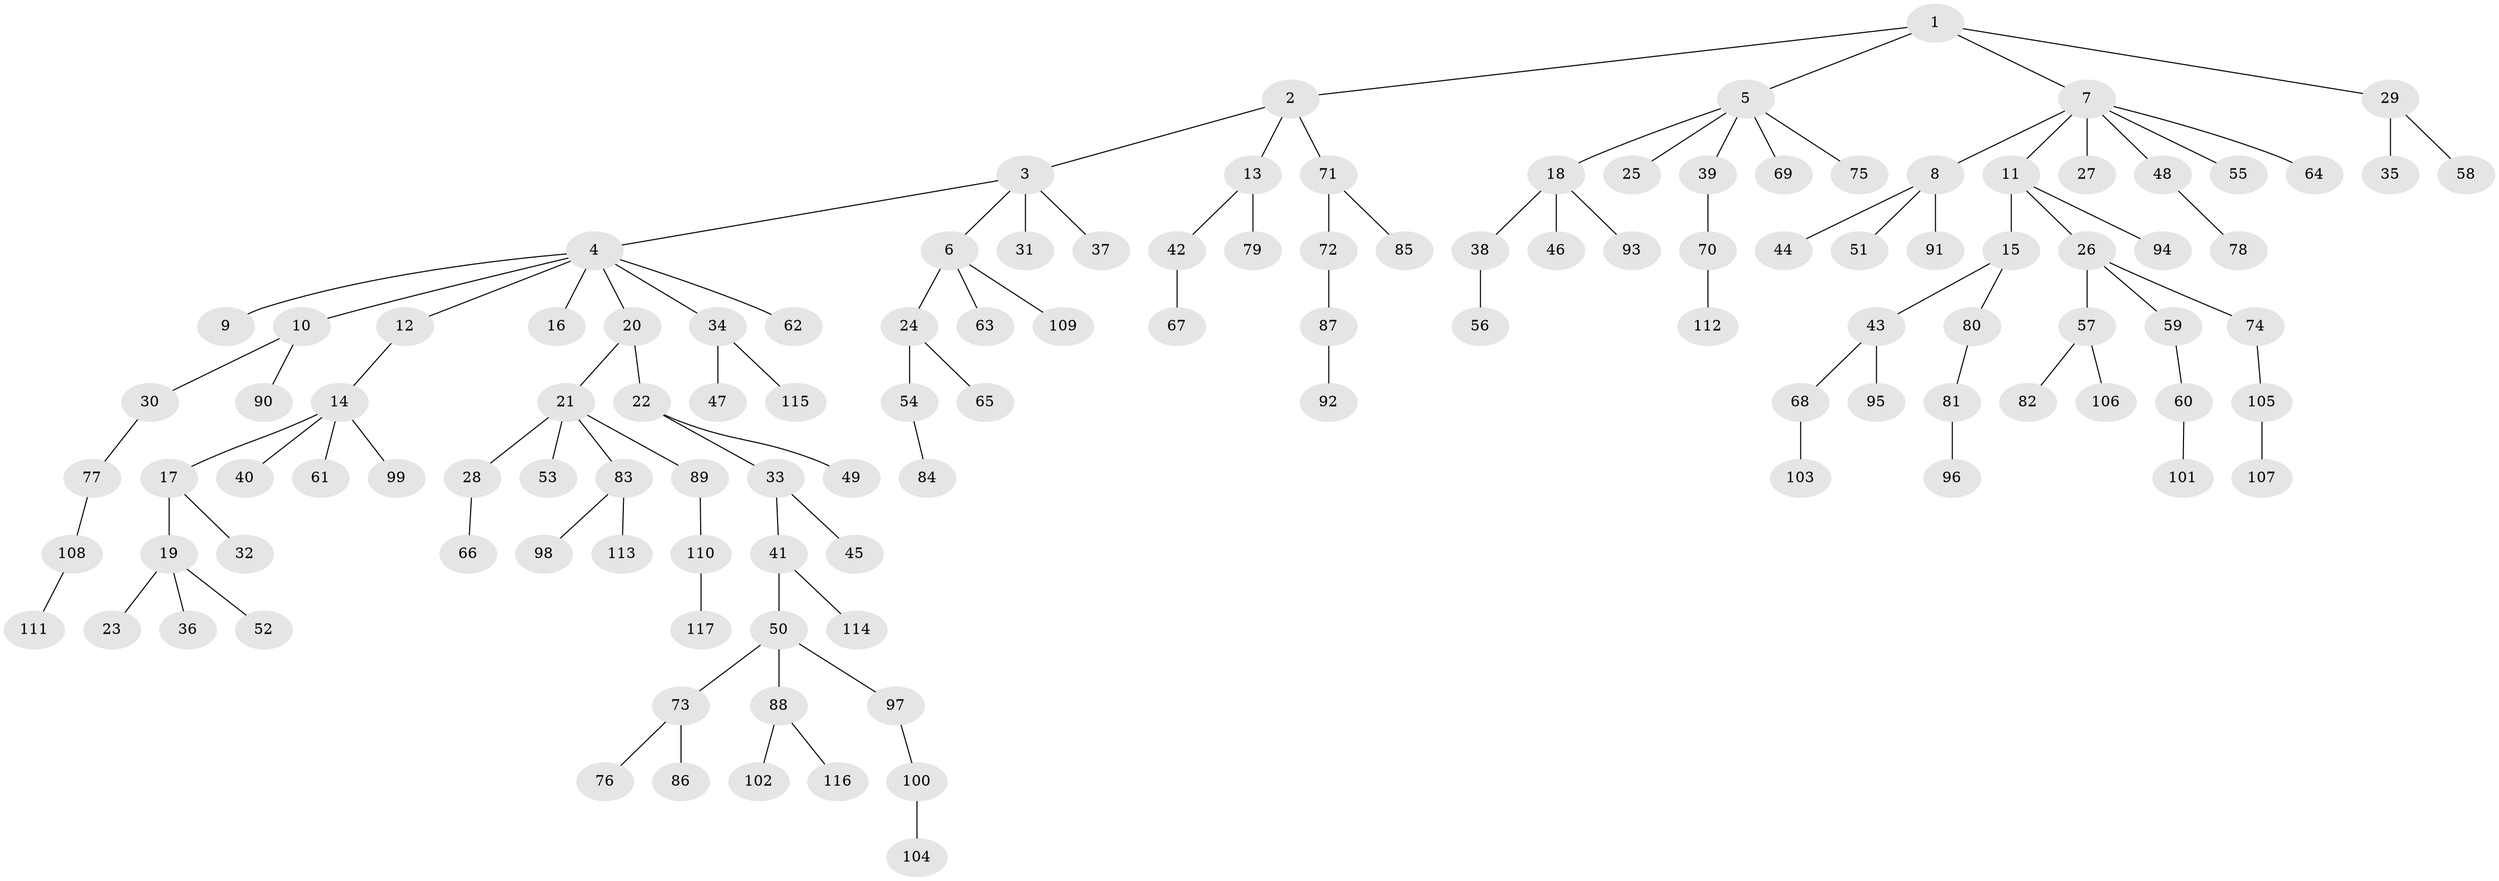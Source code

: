 // Generated by graph-tools (version 1.1) at 2025/36/03/09/25 02:36:56]
// undirected, 117 vertices, 116 edges
graph export_dot {
graph [start="1"]
  node [color=gray90,style=filled];
  1;
  2;
  3;
  4;
  5;
  6;
  7;
  8;
  9;
  10;
  11;
  12;
  13;
  14;
  15;
  16;
  17;
  18;
  19;
  20;
  21;
  22;
  23;
  24;
  25;
  26;
  27;
  28;
  29;
  30;
  31;
  32;
  33;
  34;
  35;
  36;
  37;
  38;
  39;
  40;
  41;
  42;
  43;
  44;
  45;
  46;
  47;
  48;
  49;
  50;
  51;
  52;
  53;
  54;
  55;
  56;
  57;
  58;
  59;
  60;
  61;
  62;
  63;
  64;
  65;
  66;
  67;
  68;
  69;
  70;
  71;
  72;
  73;
  74;
  75;
  76;
  77;
  78;
  79;
  80;
  81;
  82;
  83;
  84;
  85;
  86;
  87;
  88;
  89;
  90;
  91;
  92;
  93;
  94;
  95;
  96;
  97;
  98;
  99;
  100;
  101;
  102;
  103;
  104;
  105;
  106;
  107;
  108;
  109;
  110;
  111;
  112;
  113;
  114;
  115;
  116;
  117;
  1 -- 2;
  1 -- 5;
  1 -- 7;
  1 -- 29;
  2 -- 3;
  2 -- 13;
  2 -- 71;
  3 -- 4;
  3 -- 6;
  3 -- 31;
  3 -- 37;
  4 -- 9;
  4 -- 10;
  4 -- 12;
  4 -- 16;
  4 -- 20;
  4 -- 34;
  4 -- 62;
  5 -- 18;
  5 -- 25;
  5 -- 39;
  5 -- 69;
  5 -- 75;
  6 -- 24;
  6 -- 63;
  6 -- 109;
  7 -- 8;
  7 -- 11;
  7 -- 27;
  7 -- 48;
  7 -- 55;
  7 -- 64;
  8 -- 44;
  8 -- 51;
  8 -- 91;
  10 -- 30;
  10 -- 90;
  11 -- 15;
  11 -- 26;
  11 -- 94;
  12 -- 14;
  13 -- 42;
  13 -- 79;
  14 -- 17;
  14 -- 40;
  14 -- 61;
  14 -- 99;
  15 -- 43;
  15 -- 80;
  17 -- 19;
  17 -- 32;
  18 -- 38;
  18 -- 46;
  18 -- 93;
  19 -- 23;
  19 -- 36;
  19 -- 52;
  20 -- 21;
  20 -- 22;
  21 -- 28;
  21 -- 53;
  21 -- 83;
  21 -- 89;
  22 -- 33;
  22 -- 49;
  24 -- 54;
  24 -- 65;
  26 -- 57;
  26 -- 59;
  26 -- 74;
  28 -- 66;
  29 -- 35;
  29 -- 58;
  30 -- 77;
  33 -- 41;
  33 -- 45;
  34 -- 47;
  34 -- 115;
  38 -- 56;
  39 -- 70;
  41 -- 50;
  41 -- 114;
  42 -- 67;
  43 -- 68;
  43 -- 95;
  48 -- 78;
  50 -- 73;
  50 -- 88;
  50 -- 97;
  54 -- 84;
  57 -- 82;
  57 -- 106;
  59 -- 60;
  60 -- 101;
  68 -- 103;
  70 -- 112;
  71 -- 72;
  71 -- 85;
  72 -- 87;
  73 -- 76;
  73 -- 86;
  74 -- 105;
  77 -- 108;
  80 -- 81;
  81 -- 96;
  83 -- 98;
  83 -- 113;
  87 -- 92;
  88 -- 102;
  88 -- 116;
  89 -- 110;
  97 -- 100;
  100 -- 104;
  105 -- 107;
  108 -- 111;
  110 -- 117;
}
